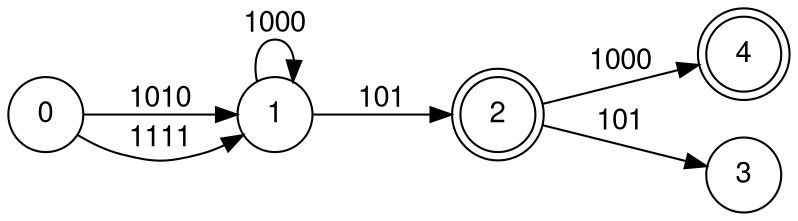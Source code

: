  digraph finite_state_machine {
	fontname="Helvetica,Arial,sans-serif"
	node [fontname="Helvetica,Arial,sans-serif"]
	edge [fontname="Helvetica,Arial,sans-serif"]
	rankdir=LR;
	node [shape = doublecircle ]; 2 4;
	node [shape = circle];
	0 -> 1 [label =" 1010 "]; 
	0 -> 1 [label =" 1111 "]; 
	1 -> 2 [label =" 101 "]; 
	1 -> 1 [label =" 1000 "]; 
	2 -> 3 [label =" 101 "]; 
	2 -> 4 [label =" 1000 "]; 
}   